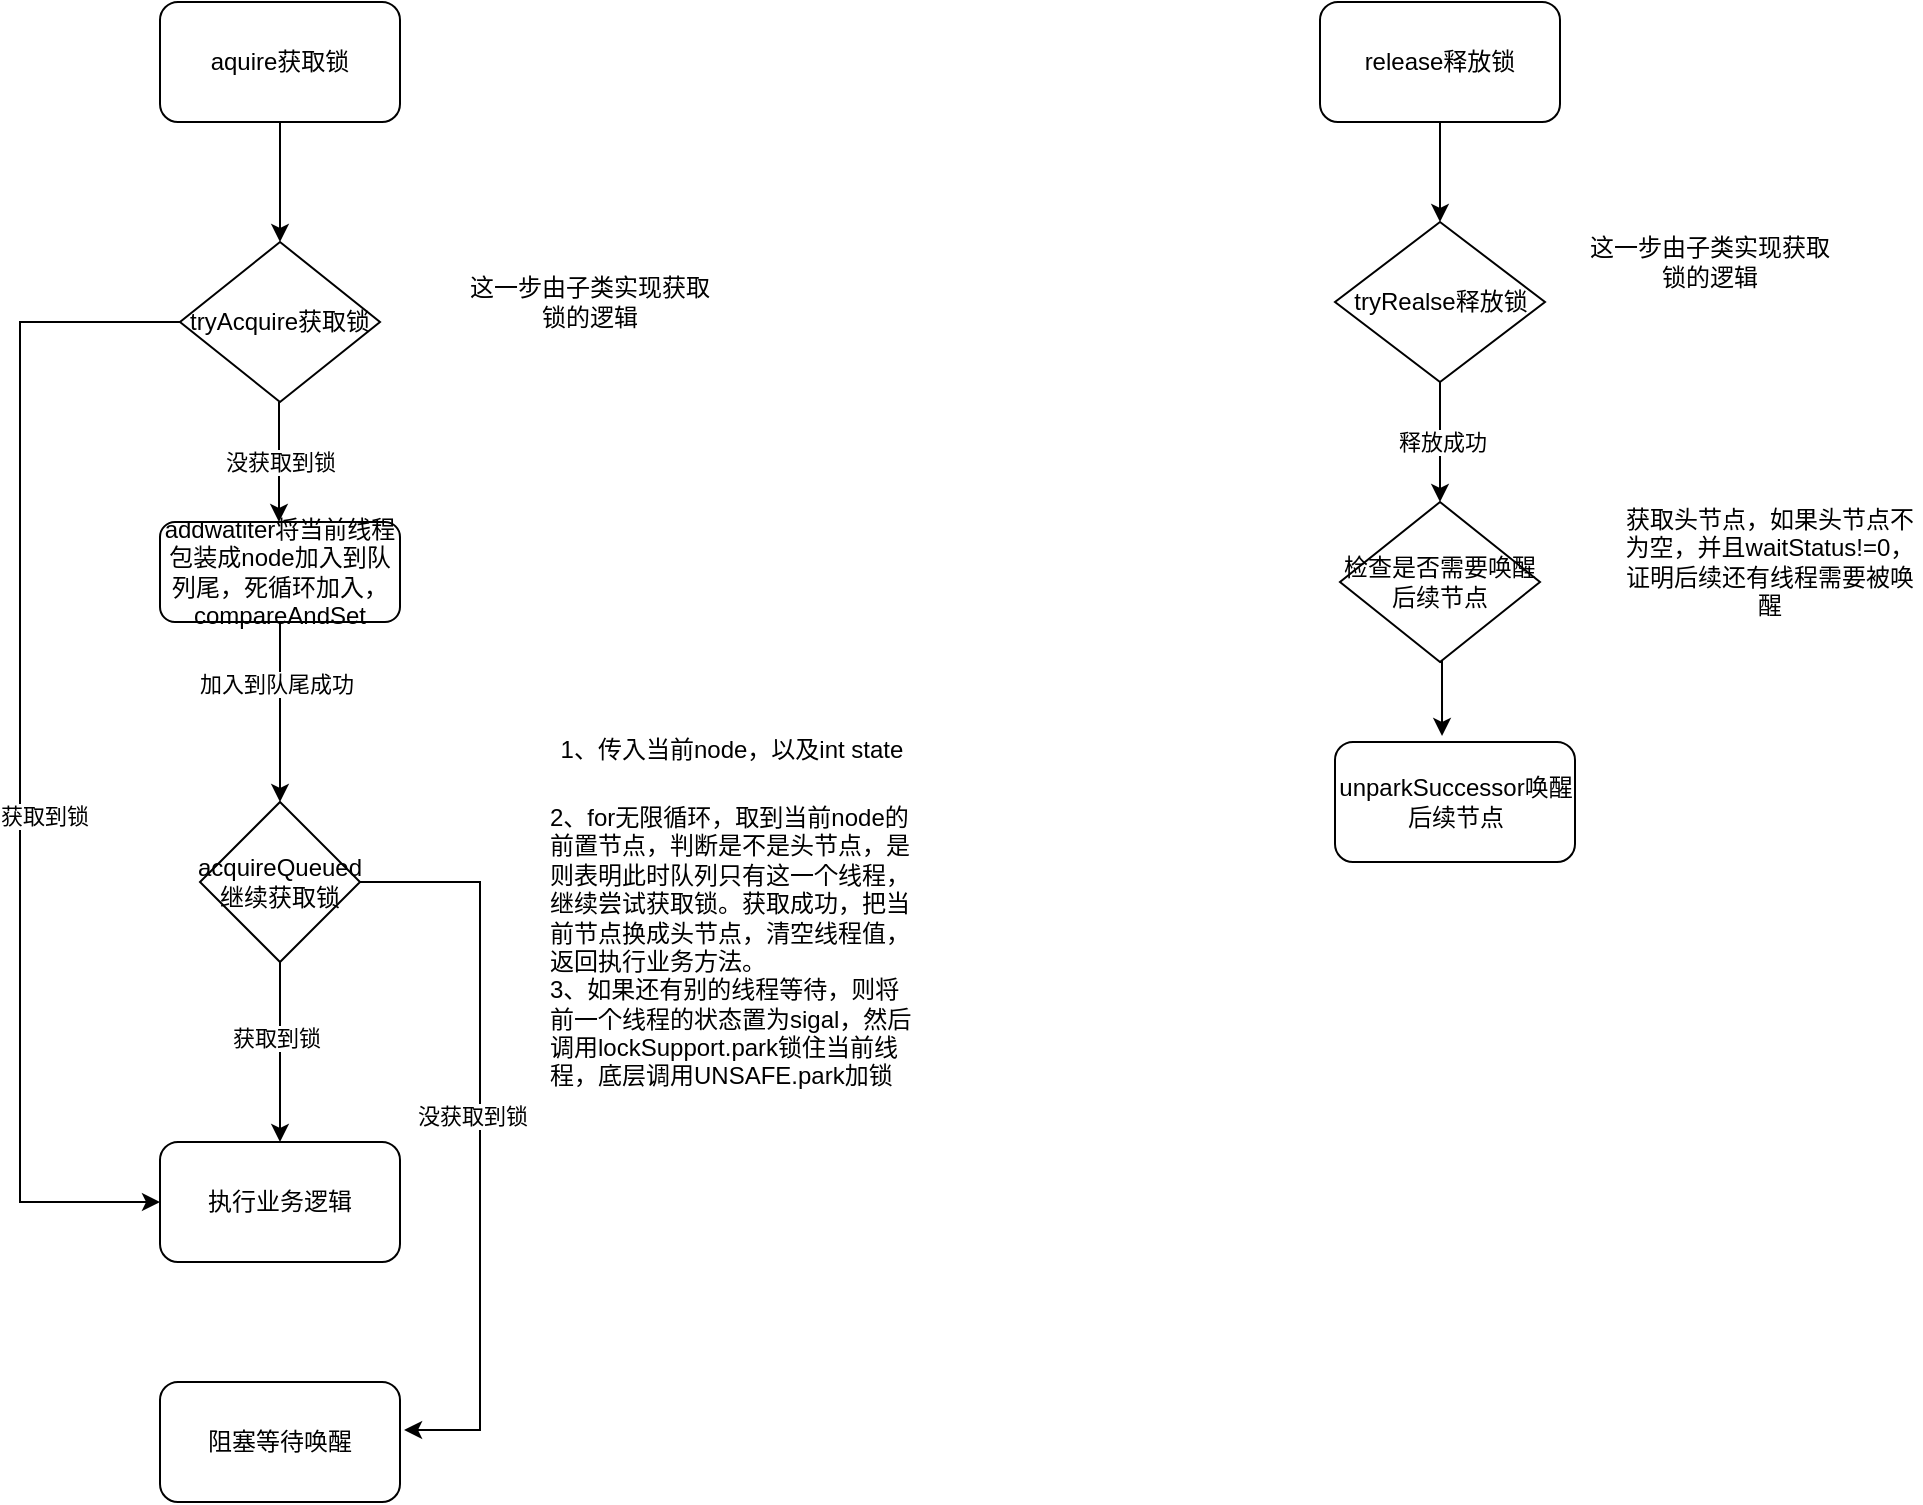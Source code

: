 <mxfile version="13.6.0" type="github">
  <diagram id="loOCjp3n1O7ZFhneR4th" name="Page-1">
    <mxGraphModel dx="1186" dy="614" grid="1" gridSize="10" guides="1" tooltips="1" connect="1" arrows="1" fold="1" page="1" pageScale="1" pageWidth="827" pageHeight="1169" math="0" shadow="0">
      <root>
        <mxCell id="0" />
        <mxCell id="1" parent="0" />
        <mxCell id="g8QJIo1ShxsMupF4HB6s-8" style="edgeStyle=orthogonalEdgeStyle;rounded=0;orthogonalLoop=1;jettySize=auto;html=1;exitX=0.5;exitY=1;exitDx=0;exitDy=0;entryX=0.5;entryY=0;entryDx=0;entryDy=0;" edge="1" parent="1" source="g8QJIo1ShxsMupF4HB6s-2">
          <mxGeometry relative="1" as="geometry">
            <mxPoint x="340" y="180" as="targetPoint" />
          </mxGeometry>
        </mxCell>
        <mxCell id="g8QJIo1ShxsMupF4HB6s-2" value="aquire获取锁" style="rounded=1;whiteSpace=wrap;html=1;" vertex="1" parent="1">
          <mxGeometry x="280" y="60" width="120" height="60" as="geometry" />
        </mxCell>
        <mxCell id="g8QJIo1ShxsMupF4HB6s-12" value="没获取到锁" style="edgeStyle=orthogonalEdgeStyle;rounded=0;orthogonalLoop=1;jettySize=auto;html=1;entryX=0.5;entryY=0;entryDx=0;entryDy=0;" edge="1" parent="1">
          <mxGeometry relative="1" as="geometry">
            <mxPoint x="339.5" y="260" as="sourcePoint" />
            <mxPoint x="339.5" y="320" as="targetPoint" />
          </mxGeometry>
        </mxCell>
        <mxCell id="g8QJIo1ShxsMupF4HB6s-14" style="edgeStyle=orthogonalEdgeStyle;rounded=0;orthogonalLoop=1;jettySize=auto;html=1;exitX=0;exitY=0.5;exitDx=0;exitDy=0;entryX=0;entryY=0.5;entryDx=0;entryDy=0;" edge="1" parent="1" target="g8QJIo1ShxsMupF4HB6s-25">
          <mxGeometry relative="1" as="geometry">
            <mxPoint x="180" y="220" as="targetPoint" />
            <mxPoint x="290" y="220" as="sourcePoint" />
            <Array as="points">
              <mxPoint x="210" y="220" />
              <mxPoint x="210" y="660" />
            </Array>
          </mxGeometry>
        </mxCell>
        <mxCell id="g8QJIo1ShxsMupF4HB6s-16" value="获取到锁" style="edgeLabel;html=1;align=center;verticalAlign=middle;resizable=0;points=[];" vertex="1" connectable="0" parent="g8QJIo1ShxsMupF4HB6s-14">
          <mxGeometry x="0.109" y="1" relative="1" as="geometry">
            <mxPoint x="11" y="-0.5" as="offset" />
          </mxGeometry>
        </mxCell>
        <mxCell id="g8QJIo1ShxsMupF4HB6s-9" value="这一步由子类实现获取锁的逻辑" style="text;html=1;strokeColor=none;fillColor=none;align=center;verticalAlign=middle;whiteSpace=wrap;rounded=0;" vertex="1" parent="1">
          <mxGeometry x="430" y="200" width="130" height="20" as="geometry" />
        </mxCell>
        <mxCell id="g8QJIo1ShxsMupF4HB6s-15" value="tryAcquire获取锁" style="rhombus;whiteSpace=wrap;html=1;" vertex="1" parent="1">
          <mxGeometry x="290" y="180" width="100" height="80" as="geometry" />
        </mxCell>
        <mxCell id="g8QJIo1ShxsMupF4HB6s-21" style="edgeStyle=orthogonalEdgeStyle;rounded=0;orthogonalLoop=1;jettySize=auto;html=1;entryX=0.5;entryY=0;entryDx=0;entryDy=0;" edge="1" parent="1" source="g8QJIo1ShxsMupF4HB6s-18">
          <mxGeometry relative="1" as="geometry">
            <mxPoint x="340" y="460" as="targetPoint" />
          </mxGeometry>
        </mxCell>
        <mxCell id="g8QJIo1ShxsMupF4HB6s-29" value="加入到队尾成功" style="edgeLabel;html=1;align=center;verticalAlign=middle;resizable=0;points=[];" vertex="1" connectable="0" parent="g8QJIo1ShxsMupF4HB6s-21">
          <mxGeometry x="-0.311" y="-2" relative="1" as="geometry">
            <mxPoint as="offset" />
          </mxGeometry>
        </mxCell>
        <mxCell id="g8QJIo1ShxsMupF4HB6s-18" value="addwatiter将当前线程包装成node加入到队列尾，死循环加入，compareAndSet" style="rounded=1;whiteSpace=wrap;html=1;" vertex="1" parent="1">
          <mxGeometry x="280" y="320" width="120" height="50" as="geometry" />
        </mxCell>
        <mxCell id="g8QJIo1ShxsMupF4HB6s-23" value="&lt;h1 style=&quot;text-align: center&quot;&gt;&lt;span style=&quot;font-size: 12px ; font-weight: 400&quot;&gt;1、传入当前node，以及int state&lt;/span&gt;&lt;/h1&gt;&lt;div&gt;&lt;span style=&quot;font-size: 12px ; font-weight: 400&quot;&gt;2、for无限循环，取到当前node的前置节点，判断是不是头节点，是则表明此时队列只有这一个线程，继续尝试获取锁。获取成功，把当前节点换成头节点，清空线程值，返回执行业务方法。&lt;/span&gt;&lt;/div&gt;&lt;div&gt;3、如果还有别的线程等待，则将前一个线程的状态置为sigal，然后调用lockSupport.park锁住当前线程，底层调用UNSAFE.park加锁&lt;/div&gt;" style="text;html=1;strokeColor=none;fillColor=none;spacing=5;spacingTop=-20;whiteSpace=wrap;overflow=hidden;rounded=0;" vertex="1" parent="1">
          <mxGeometry x="470" y="410" width="190" height="200" as="geometry" />
        </mxCell>
        <mxCell id="g8QJIo1ShxsMupF4HB6s-25" value="执行业务逻辑" style="rounded=1;whiteSpace=wrap;html=1;" vertex="1" parent="1">
          <mxGeometry x="280" y="630" width="120" height="60" as="geometry" />
        </mxCell>
        <mxCell id="g8QJIo1ShxsMupF4HB6s-27" style="edgeStyle=orthogonalEdgeStyle;rounded=0;orthogonalLoop=1;jettySize=auto;html=1;entryX=0.5;entryY=0;entryDx=0;entryDy=0;" edge="1" parent="1" source="g8QJIo1ShxsMupF4HB6s-26" target="g8QJIo1ShxsMupF4HB6s-25">
          <mxGeometry relative="1" as="geometry" />
        </mxCell>
        <mxCell id="g8QJIo1ShxsMupF4HB6s-28" value="获取到锁" style="edgeLabel;html=1;align=center;verticalAlign=middle;resizable=0;points=[];" vertex="1" connectable="0" parent="g8QJIo1ShxsMupF4HB6s-27">
          <mxGeometry x="-0.156" y="-2" relative="1" as="geometry">
            <mxPoint as="offset" />
          </mxGeometry>
        </mxCell>
        <mxCell id="g8QJIo1ShxsMupF4HB6s-30" style="edgeStyle=orthogonalEdgeStyle;rounded=0;orthogonalLoop=1;jettySize=auto;html=1;exitX=1;exitY=0.5;exitDx=0;exitDy=0;entryX=1.017;entryY=0.4;entryDx=0;entryDy=0;entryPerimeter=0;" edge="1" parent="1" source="g8QJIo1ShxsMupF4HB6s-26" target="g8QJIo1ShxsMupF4HB6s-31">
          <mxGeometry relative="1" as="geometry">
            <mxPoint x="440" y="740" as="targetPoint" />
            <Array as="points">
              <mxPoint x="440" y="500" />
              <mxPoint x="440" y="774" />
            </Array>
          </mxGeometry>
        </mxCell>
        <mxCell id="g8QJIo1ShxsMupF4HB6s-32" value="没获取到锁" style="edgeLabel;html=1;align=center;verticalAlign=middle;resizable=0;points=[];" vertex="1" connectable="0" parent="g8QJIo1ShxsMupF4HB6s-30">
          <mxGeometry x="-0.048" y="-4" relative="1" as="geometry">
            <mxPoint as="offset" />
          </mxGeometry>
        </mxCell>
        <mxCell id="g8QJIo1ShxsMupF4HB6s-26" value="&lt;span&gt;acquireQueued继续获取锁&lt;/span&gt;" style="rhombus;whiteSpace=wrap;html=1;" vertex="1" parent="1">
          <mxGeometry x="300" y="460" width="80" height="80" as="geometry" />
        </mxCell>
        <mxCell id="g8QJIo1ShxsMupF4HB6s-31" value="阻塞等待唤醒" style="rounded=1;whiteSpace=wrap;html=1;" vertex="1" parent="1">
          <mxGeometry x="280" y="750" width="120" height="60" as="geometry" />
        </mxCell>
        <mxCell id="g8QJIo1ShxsMupF4HB6s-36" style="edgeStyle=orthogonalEdgeStyle;rounded=0;orthogonalLoop=1;jettySize=auto;html=1;entryX=0.5;entryY=0;entryDx=0;entryDy=0;" edge="1" parent="1" source="g8QJIo1ShxsMupF4HB6s-34" target="g8QJIo1ShxsMupF4HB6s-35">
          <mxGeometry relative="1" as="geometry" />
        </mxCell>
        <mxCell id="g8QJIo1ShxsMupF4HB6s-34" value="release释放锁" style="rounded=1;whiteSpace=wrap;html=1;" vertex="1" parent="1">
          <mxGeometry x="860" y="60" width="120" height="60" as="geometry" />
        </mxCell>
        <mxCell id="g8QJIo1ShxsMupF4HB6s-39" value="释放成功" style="edgeStyle=orthogonalEdgeStyle;rounded=0;orthogonalLoop=1;jettySize=auto;html=1;" edge="1" parent="1" source="g8QJIo1ShxsMupF4HB6s-35">
          <mxGeometry relative="1" as="geometry">
            <mxPoint x="920" y="310" as="targetPoint" />
          </mxGeometry>
        </mxCell>
        <mxCell id="g8QJIo1ShxsMupF4HB6s-35" value="tryRealse释放锁" style="rhombus;whiteSpace=wrap;html=1;" vertex="1" parent="1">
          <mxGeometry x="867.5" y="170" width="105" height="80" as="geometry" />
        </mxCell>
        <mxCell id="g8QJIo1ShxsMupF4HB6s-37" value="这一步由子类实现获取锁的逻辑" style="text;html=1;strokeColor=none;fillColor=none;align=center;verticalAlign=middle;whiteSpace=wrap;rounded=0;" vertex="1" parent="1">
          <mxGeometry x="990" y="180" width="130" height="20" as="geometry" />
        </mxCell>
        <mxCell id="g8QJIo1ShxsMupF4HB6s-40" value="获取头节点，如果头节点不为空，并且waitStatus!=0，证明后续还有线程需要被唤醒" style="text;html=1;strokeColor=none;fillColor=none;align=center;verticalAlign=middle;whiteSpace=wrap;rounded=0;" vertex="1" parent="1">
          <mxGeometry x="1010" y="330" width="150" height="20" as="geometry" />
        </mxCell>
        <mxCell id="g8QJIo1ShxsMupF4HB6s-45" style="edgeStyle=orthogonalEdgeStyle;rounded=0;orthogonalLoop=1;jettySize=auto;html=1;exitX=0.5;exitY=1;exitDx=0;exitDy=0;entryX=0.446;entryY=-0.05;entryDx=0;entryDy=0;entryPerimeter=0;" edge="1" parent="1" source="g8QJIo1ShxsMupF4HB6s-41" target="g8QJIo1ShxsMupF4HB6s-44">
          <mxGeometry relative="1" as="geometry" />
        </mxCell>
        <mxCell id="g8QJIo1ShxsMupF4HB6s-41" value="&lt;span&gt;检查是否需要唤醒后续节点&lt;/span&gt;" style="rhombus;whiteSpace=wrap;html=1;" vertex="1" parent="1">
          <mxGeometry x="870" y="310" width="100" height="80" as="geometry" />
        </mxCell>
        <mxCell id="g8QJIo1ShxsMupF4HB6s-44" value="unparkSuccessor唤醒后续节点" style="rounded=1;whiteSpace=wrap;html=1;" vertex="1" parent="1">
          <mxGeometry x="867.5" y="430" width="120" height="60" as="geometry" />
        </mxCell>
      </root>
    </mxGraphModel>
  </diagram>
</mxfile>
